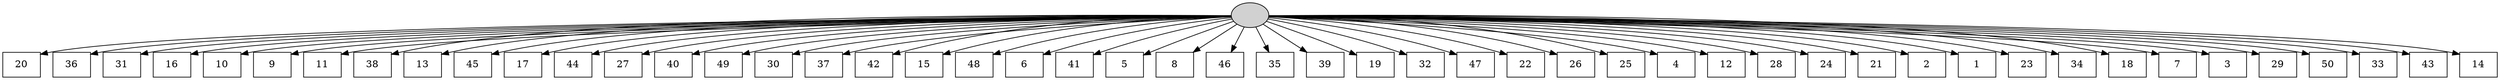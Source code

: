 digraph G {
0[style=filled, fillcolor=grey82, label=""];
1[shape=box,style=filled, fillcolor=white,label="20\n"];
2[shape=box,style=filled, fillcolor=white,label="36\n"];
3[shape=box,style=filled, fillcolor=white,label="31\n"];
4[shape=box,style=filled, fillcolor=white,label="16\n"];
5[shape=box,style=filled, fillcolor=white,label="10\n"];
6[shape=box,style=filled, fillcolor=white,label="9\n"];
7[shape=box,style=filled, fillcolor=white,label="11\n"];
8[shape=box,style=filled, fillcolor=white,label="38\n"];
9[shape=box,style=filled, fillcolor=white,label="13\n"];
10[shape=box,style=filled, fillcolor=white,label="45\n"];
11[shape=box,style=filled, fillcolor=white,label="17\n"];
12[shape=box,style=filled, fillcolor=white,label="44\n"];
13[shape=box,style=filled, fillcolor=white,label="27\n"];
14[shape=box,style=filled, fillcolor=white,label="40\n"];
15[shape=box,style=filled, fillcolor=white,label="49\n"];
16[shape=box,style=filled, fillcolor=white,label="30\n"];
17[shape=box,style=filled, fillcolor=white,label="37\n"];
18[shape=box,style=filled, fillcolor=white,label="42\n"];
19[shape=box,style=filled, fillcolor=white,label="15\n"];
20[shape=box,style=filled, fillcolor=white,label="48\n"];
21[shape=box,style=filled, fillcolor=white,label="6\n"];
22[shape=box,style=filled, fillcolor=white,label="41\n"];
23[shape=box,style=filled, fillcolor=white,label="5\n"];
24[shape=box,style=filled, fillcolor=white,label="8\n"];
25[shape=box,style=filled, fillcolor=white,label="46\n"];
26[shape=box,style=filled, fillcolor=white,label="35\n"];
27[shape=box,style=filled, fillcolor=white,label="39\n"];
28[shape=box,style=filled, fillcolor=white,label="19\n"];
29[shape=box,style=filled, fillcolor=white,label="32\n"];
30[shape=box,style=filled, fillcolor=white,label="47\n"];
31[shape=box,style=filled, fillcolor=white,label="22\n"];
32[shape=box,style=filled, fillcolor=white,label="26\n"];
33[shape=box,style=filled, fillcolor=white,label="25\n"];
34[shape=box,style=filled, fillcolor=white,label="4\n"];
35[shape=box,style=filled, fillcolor=white,label="12\n"];
36[shape=box,style=filled, fillcolor=white,label="28\n"];
37[shape=box,style=filled, fillcolor=white,label="24\n"];
38[shape=box,style=filled, fillcolor=white,label="21\n"];
39[shape=box,style=filled, fillcolor=white,label="2\n"];
40[shape=box,style=filled, fillcolor=white,label="1\n"];
41[shape=box,style=filled, fillcolor=white,label="23\n"];
42[shape=box,style=filled, fillcolor=white,label="34\n"];
43[shape=box,style=filled, fillcolor=white,label="18\n"];
44[shape=box,style=filled, fillcolor=white,label="7\n"];
45[shape=box,style=filled, fillcolor=white,label="3\n"];
46[shape=box,style=filled, fillcolor=white,label="29\n"];
47[shape=box,style=filled, fillcolor=white,label="50\n"];
48[shape=box,style=filled, fillcolor=white,label="33\n"];
49[shape=box,style=filled, fillcolor=white,label="43\n"];
50[shape=box,style=filled, fillcolor=white,label="14\n"];
0->1 ;
0->2 ;
0->3 ;
0->4 ;
0->5 ;
0->6 ;
0->7 ;
0->8 ;
0->9 ;
0->10 ;
0->11 ;
0->12 ;
0->13 ;
0->14 ;
0->15 ;
0->16 ;
0->17 ;
0->18 ;
0->19 ;
0->20 ;
0->21 ;
0->22 ;
0->23 ;
0->24 ;
0->25 ;
0->26 ;
0->27 ;
0->28 ;
0->29 ;
0->30 ;
0->31 ;
0->32 ;
0->33 ;
0->34 ;
0->35 ;
0->36 ;
0->37 ;
0->38 ;
0->39 ;
0->40 ;
0->41 ;
0->42 ;
0->43 ;
0->44 ;
0->45 ;
0->46 ;
0->47 ;
0->48 ;
0->49 ;
0->50 ;
}
